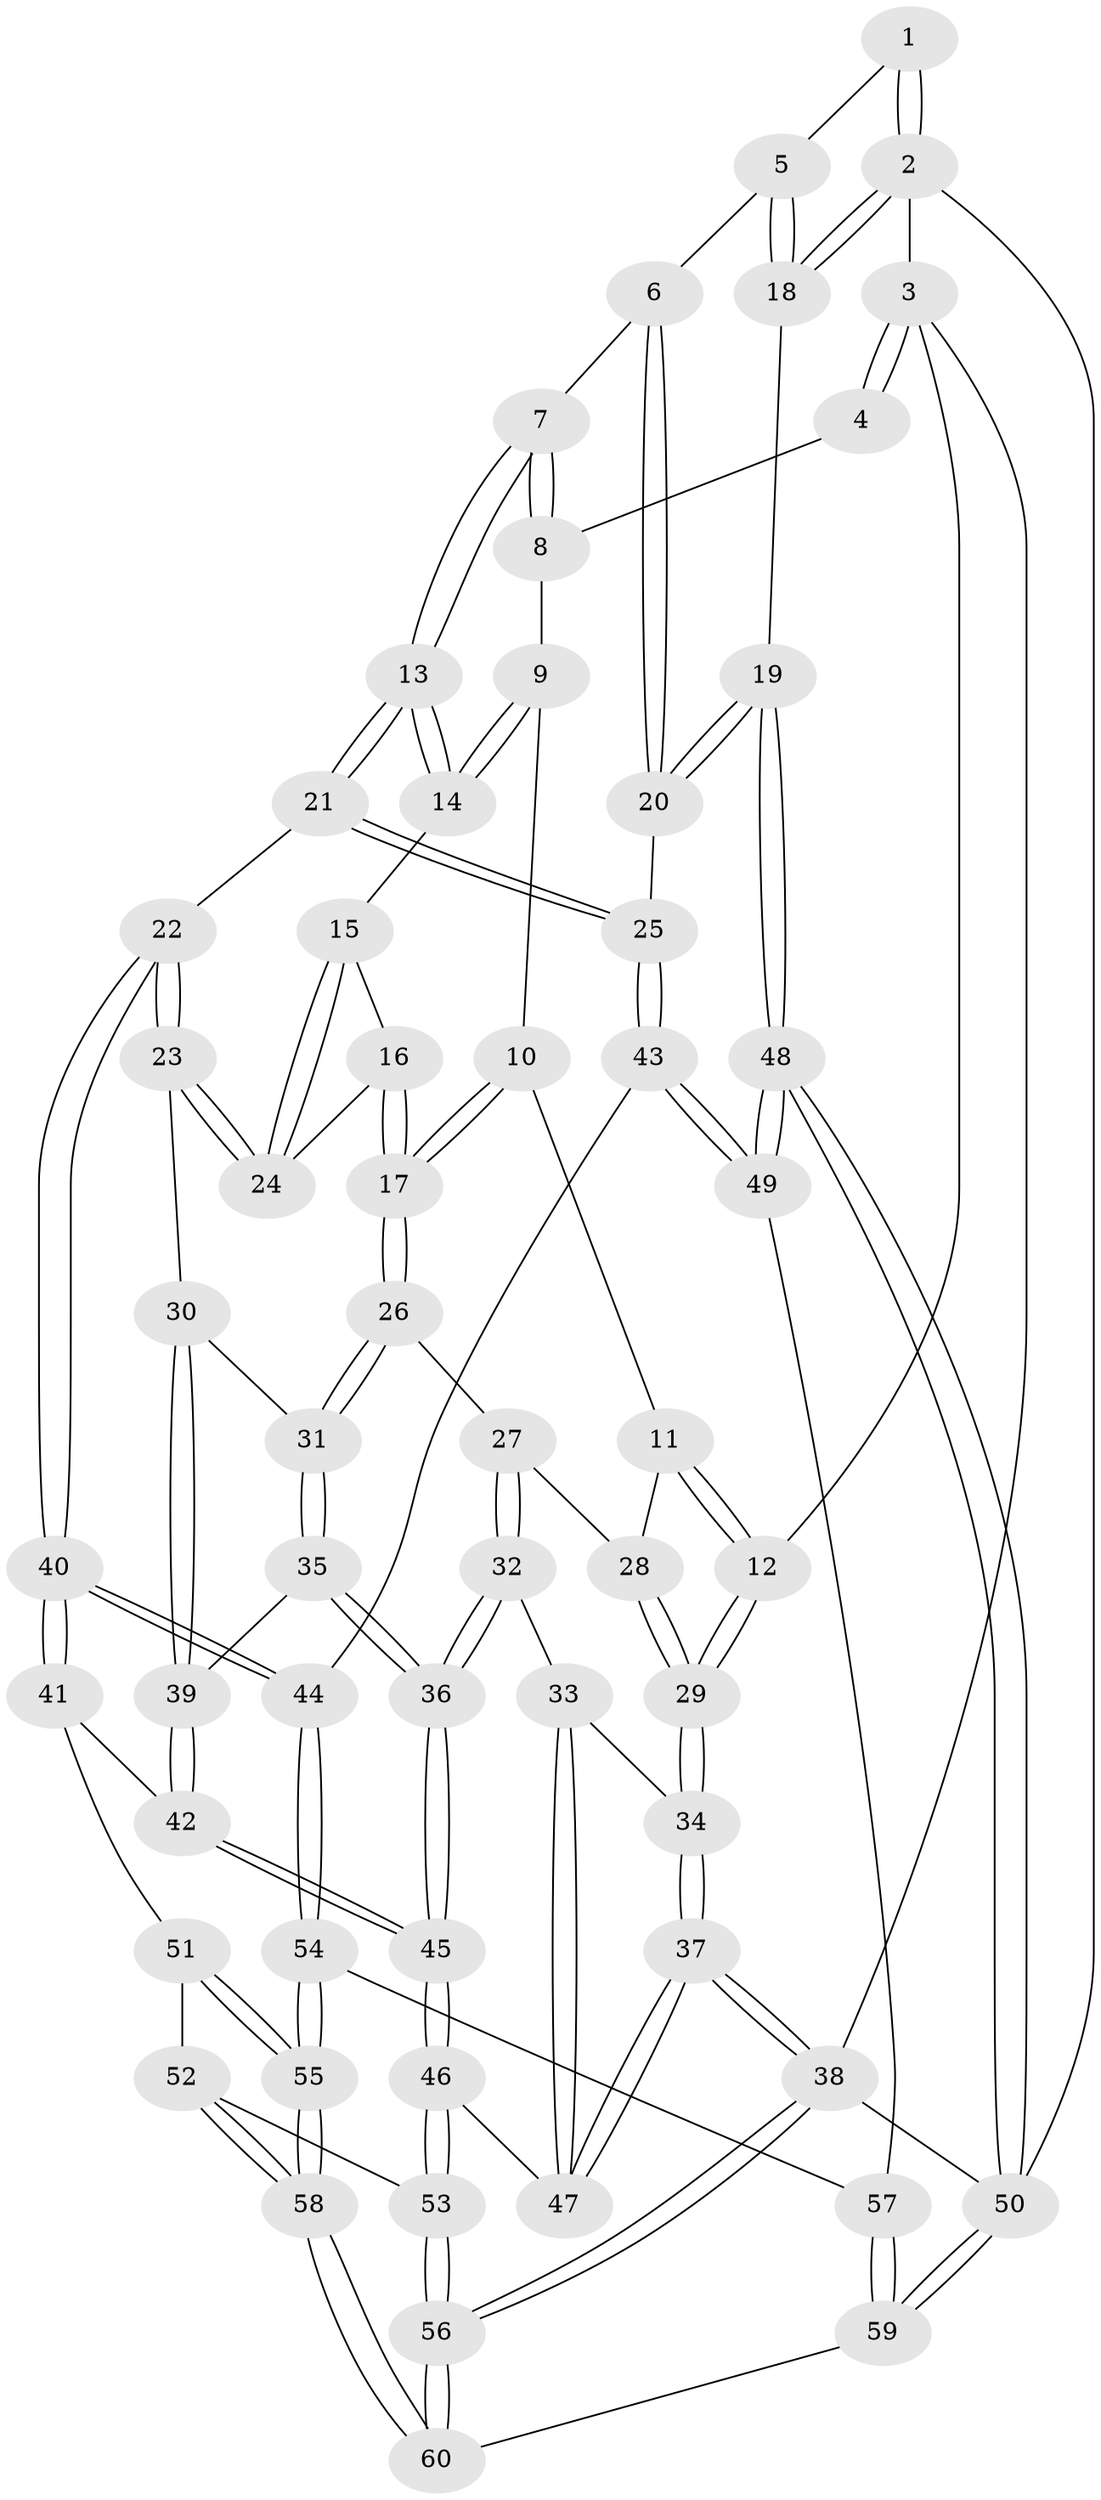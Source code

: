 // coarse degree distribution, {2: 0.05405405405405406, 4: 0.40540540540540543, 3: 0.5135135135135135, 5: 0.02702702702702703}
// Generated by graph-tools (version 1.1) at 2025/38/03/04/25 23:38:31]
// undirected, 60 vertices, 147 edges
graph export_dot {
  node [color=gray90,style=filled];
  1 [pos="+0.8476674089217893+0"];
  2 [pos="+1+0"];
  3 [pos="+0+0"];
  4 [pos="+0.47124113250412486+0"];
  5 [pos="+0.7989246200877315+0.07590449629755985"];
  6 [pos="+0.7938551467880456+0.08166757408814014"];
  7 [pos="+0.7745358099079337+0.09896122220610724"];
  8 [pos="+0.47403708205428563+0"];
  9 [pos="+0.46506371257421886+0.011766707182242864"];
  10 [pos="+0.29915748354306954+0.11809690232542609"];
  11 [pos="+0+0"];
  12 [pos="+0+0"];
  13 [pos="+0.7230541425011996+0.16406492556579375"];
  14 [pos="+0.5261160138379858+0.13727417661304306"];
  15 [pos="+0.5229246262150913+0.14359472861291508"];
  16 [pos="+0.4309608523255317+0.227835826137966"];
  17 [pos="+0.34319335406965057+0.28120065061268706"];
  18 [pos="+1+0.2505659824343934"];
  19 [pos="+1+0.42240478289238664"];
  20 [pos="+0.9739354590036361+0.42385500684690847"];
  21 [pos="+0.7183492245579347+0.3688351536261829"];
  22 [pos="+0.6544124450830444+0.3882336525105671"];
  23 [pos="+0.5916422243508958+0.38922427628872514"];
  24 [pos="+0.5577729910726313+0.31161341530398146"];
  25 [pos="+0.836473640175191+0.4390287958953846"];
  26 [pos="+0.3402784394838238+0.2905834412737478"];
  27 [pos="+0.27002663655900205+0.3088593472627464"];
  28 [pos="+0.2237200862042302+0.2832851025131206"];
  29 [pos="+0+0.3411579027264079"];
  30 [pos="+0.5360998785632894+0.4115974847468857"];
  31 [pos="+0.38870062876761696+0.3611986365580988"];
  32 [pos="+0.15899895086388852+0.45007574866517364"];
  33 [pos="+0.07928354628606582+0.4408036951752871"];
  34 [pos="+0+0.36649197363273334"];
  35 [pos="+0.29966114410977934+0.5770490857274463"];
  36 [pos="+0.28844316329593944+0.5896533372177882"];
  37 [pos="+0+0.6831616824578802"];
  38 [pos="+0+1"];
  39 [pos="+0.5057846957665051+0.5066840618346641"];
  40 [pos="+0.6149257812634612+0.6884427557086468"];
  41 [pos="+0.5859036185667494+0.6824851221177373"];
  42 [pos="+0.55241372753481+0.6633746963496678"];
  43 [pos="+0.7635151936709347+0.6609021810201435"];
  44 [pos="+0.6850213556801991+0.7265685670371353"];
  45 [pos="+0.28616793616113295+0.6789310976521868"];
  46 [pos="+0.27974295724848863+0.690339676085375"];
  47 [pos="+0.10107747452604537+0.6242346303311446"];
  48 [pos="+1+0.7839417635148662"];
  49 [pos="+1+0.7804320226783324"];
  50 [pos="+1+1"];
  51 [pos="+0.49713900847313863+0.789046924470582"];
  52 [pos="+0.40259578382414113+0.8207813024480244"];
  53 [pos="+0.2654216288312518+0.7596276843669838"];
  54 [pos="+0.6937309424370456+0.7801888670073146"];
  55 [pos="+0.5809551690919527+1"];
  56 [pos="+0+1"];
  57 [pos="+0.7997321525227549+0.836913217145232"];
  58 [pos="+0.5784201805746522+1"];
  59 [pos="+0.9778610854999529+1"];
  60 [pos="+0.5742549442289187+1"];
  1 -- 2;
  1 -- 2;
  1 -- 5;
  2 -- 3;
  2 -- 18;
  2 -- 18;
  2 -- 50;
  3 -- 4;
  3 -- 4;
  3 -- 12;
  3 -- 38;
  4 -- 8;
  5 -- 6;
  5 -- 18;
  5 -- 18;
  6 -- 7;
  6 -- 20;
  6 -- 20;
  7 -- 8;
  7 -- 8;
  7 -- 13;
  7 -- 13;
  8 -- 9;
  9 -- 10;
  9 -- 14;
  9 -- 14;
  10 -- 11;
  10 -- 17;
  10 -- 17;
  11 -- 12;
  11 -- 12;
  11 -- 28;
  12 -- 29;
  12 -- 29;
  13 -- 14;
  13 -- 14;
  13 -- 21;
  13 -- 21;
  14 -- 15;
  15 -- 16;
  15 -- 24;
  15 -- 24;
  16 -- 17;
  16 -- 17;
  16 -- 24;
  17 -- 26;
  17 -- 26;
  18 -- 19;
  19 -- 20;
  19 -- 20;
  19 -- 48;
  19 -- 48;
  20 -- 25;
  21 -- 22;
  21 -- 25;
  21 -- 25;
  22 -- 23;
  22 -- 23;
  22 -- 40;
  22 -- 40;
  23 -- 24;
  23 -- 24;
  23 -- 30;
  25 -- 43;
  25 -- 43;
  26 -- 27;
  26 -- 31;
  26 -- 31;
  27 -- 28;
  27 -- 32;
  27 -- 32;
  28 -- 29;
  28 -- 29;
  29 -- 34;
  29 -- 34;
  30 -- 31;
  30 -- 39;
  30 -- 39;
  31 -- 35;
  31 -- 35;
  32 -- 33;
  32 -- 36;
  32 -- 36;
  33 -- 34;
  33 -- 47;
  33 -- 47;
  34 -- 37;
  34 -- 37;
  35 -- 36;
  35 -- 36;
  35 -- 39;
  36 -- 45;
  36 -- 45;
  37 -- 38;
  37 -- 38;
  37 -- 47;
  37 -- 47;
  38 -- 56;
  38 -- 56;
  38 -- 50;
  39 -- 42;
  39 -- 42;
  40 -- 41;
  40 -- 41;
  40 -- 44;
  40 -- 44;
  41 -- 42;
  41 -- 51;
  42 -- 45;
  42 -- 45;
  43 -- 44;
  43 -- 49;
  43 -- 49;
  44 -- 54;
  44 -- 54;
  45 -- 46;
  45 -- 46;
  46 -- 47;
  46 -- 53;
  46 -- 53;
  48 -- 49;
  48 -- 49;
  48 -- 50;
  48 -- 50;
  49 -- 57;
  50 -- 59;
  50 -- 59;
  51 -- 52;
  51 -- 55;
  51 -- 55;
  52 -- 53;
  52 -- 58;
  52 -- 58;
  53 -- 56;
  53 -- 56;
  54 -- 55;
  54 -- 55;
  54 -- 57;
  55 -- 58;
  55 -- 58;
  56 -- 60;
  56 -- 60;
  57 -- 59;
  57 -- 59;
  58 -- 60;
  58 -- 60;
  59 -- 60;
}
